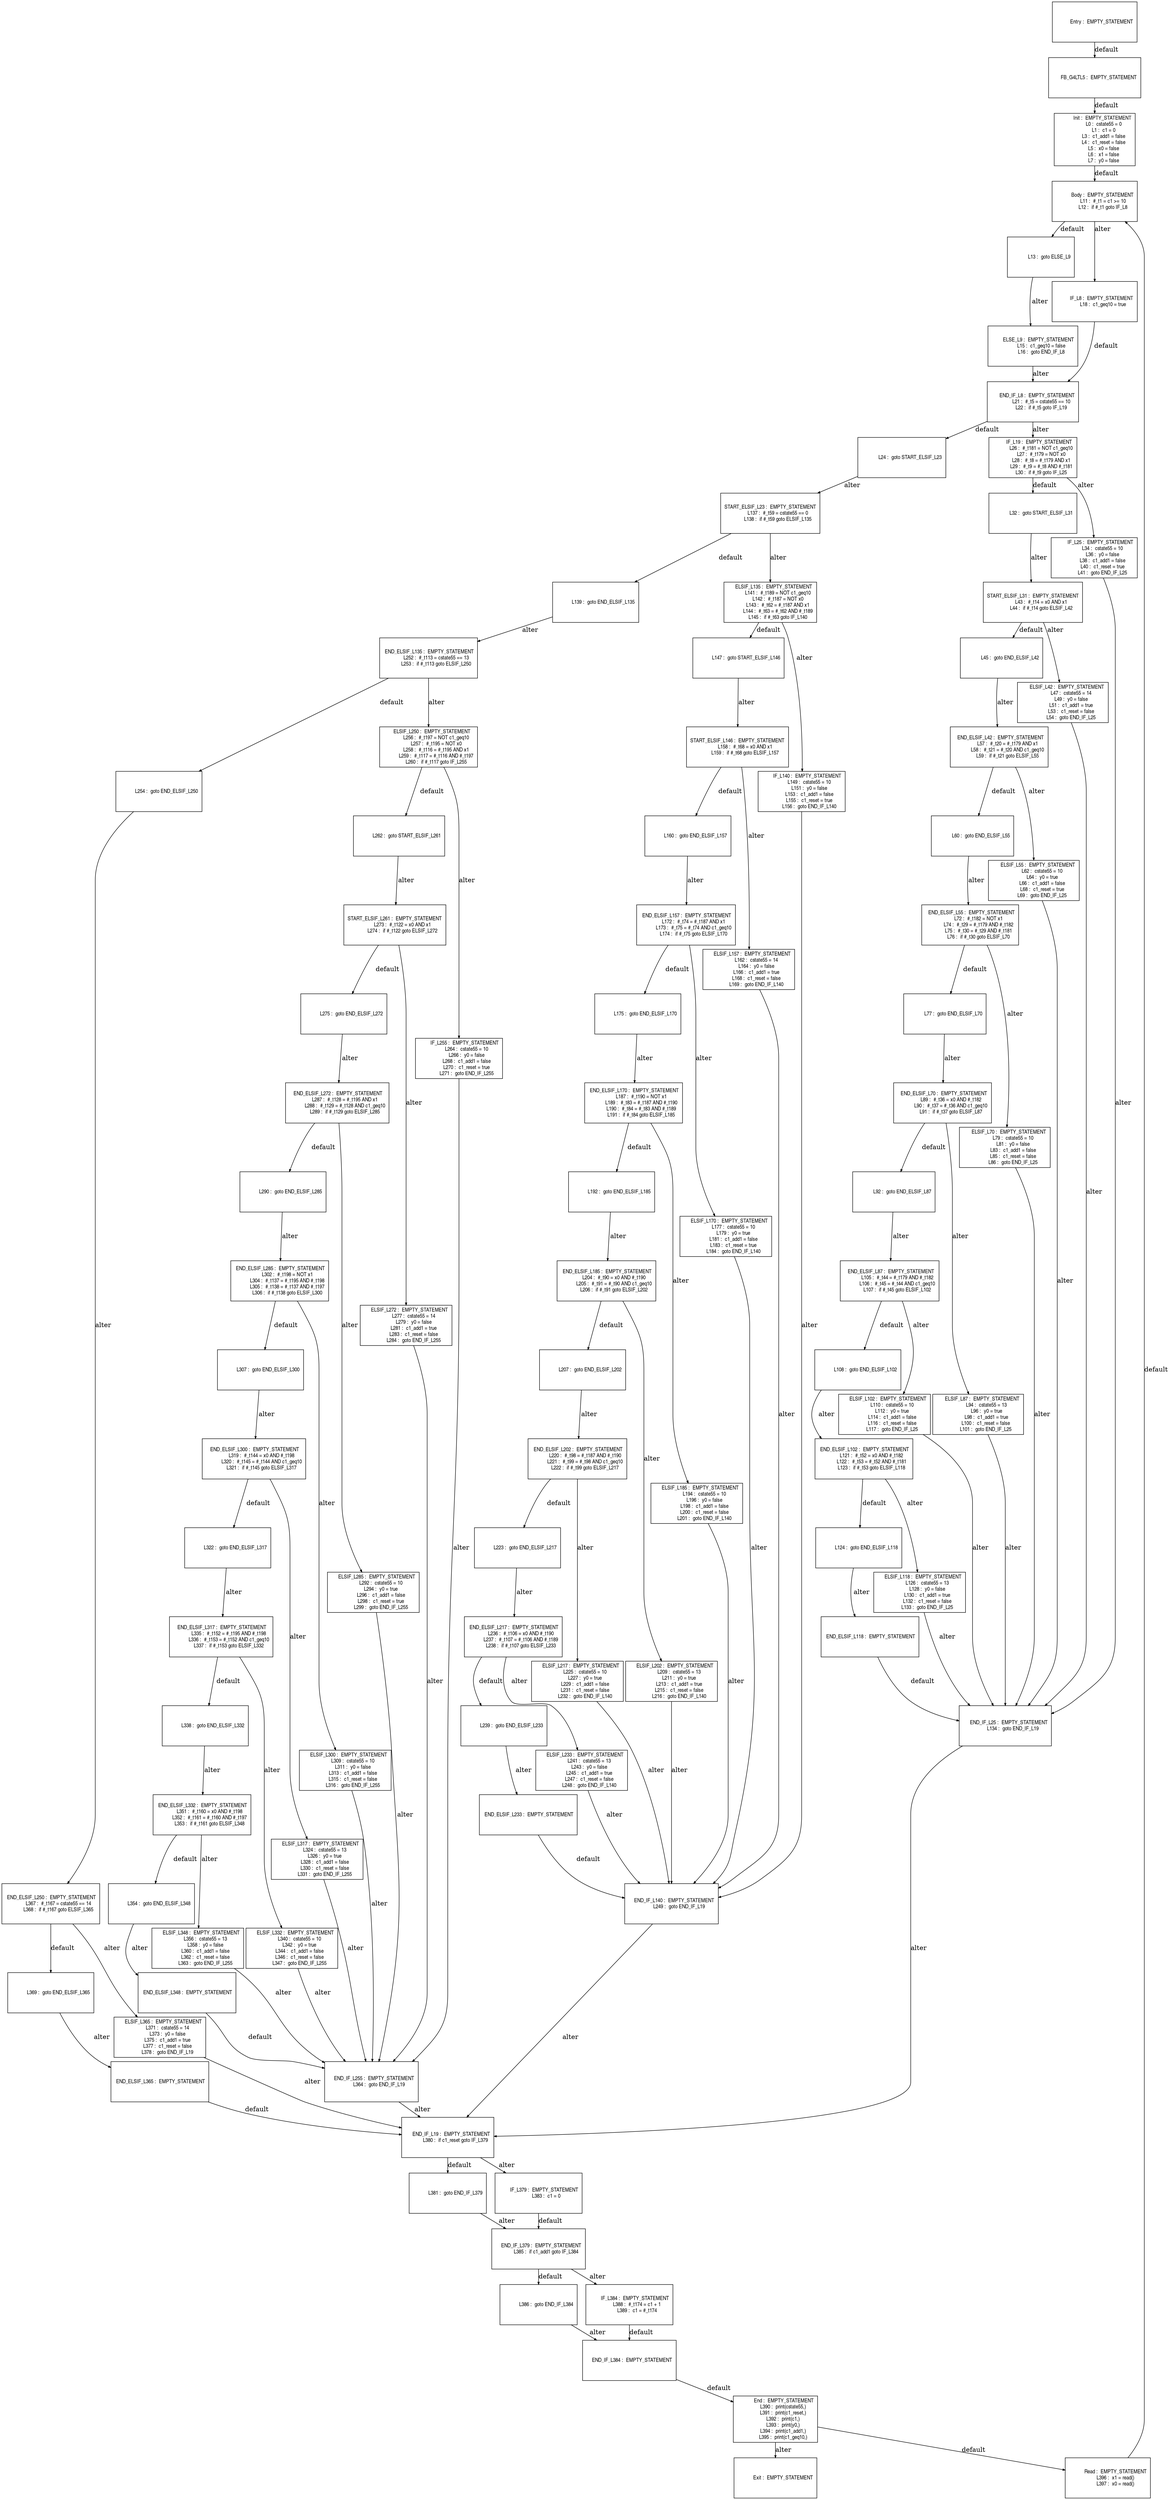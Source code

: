 digraph G {
  ranksep=.25;
  edge [arrowsize=.5]
  node [shape=rectangle, fontname="ArialNarrow",
        fontsize=12,  height=1.2];
  "      FB_G4LTL5 :  EMPTY_STATEMENT
"; "           Init :  EMPTY_STATEMENT
             L0 :  cstate55 = 0
             L1 :  c1 = 0
             L3 :  c1_add1 = false
             L4 :  c1_reset = false
             L5 :  x0 = false
             L6 :  x1 = false
             L7 :  y0 = false
"; "           Body :  EMPTY_STATEMENT
            L11 :  #_t1 = c1 >= 10
            L12 :  if #_t1 goto IF_L8
"; "            L13 :  goto ELSE_L9
"; "        ELSE_L9 :  EMPTY_STATEMENT
            L15 :  c1_geq10 = false
            L16 :  goto END_IF_L8
"; "          IF_L8 :  EMPTY_STATEMENT
            L18 :  c1_geq10 = true
"; "      END_IF_L8 :  EMPTY_STATEMENT
            L21 :  #_t5 = cstate55 == 10
            L22 :  if #_t5 goto IF_L19
"; "            L24 :  goto START_ELSIF_L23
"; "         IF_L19 :  EMPTY_STATEMENT
            L26 :  #_t181 = NOT c1_geq10
            L27 :  #_t179 = NOT x0
            L28 :  #_t8 = #_t179 AND x1
            L29 :  #_t9 = #_t8 AND #_t181
            L30 :  if #_t9 goto IF_L25
"; "            L32 :  goto START_ELSIF_L31
"; "         IF_L25 :  EMPTY_STATEMENT
            L34 :  cstate55 = 10
            L36 :  y0 = false
            L38 :  c1_add1 = false
            L40 :  c1_reset = true
            L41 :  goto END_IF_L25
"; "START_ELSIF_L31 :  EMPTY_STATEMENT
            L43 :  #_t14 = x0 AND x1
            L44 :  if #_t14 goto ELSIF_L42
"; "            L45 :  goto END_ELSIF_L42
"; "      ELSIF_L42 :  EMPTY_STATEMENT
            L47 :  cstate55 = 14
            L49 :  y0 = false
            L51 :  c1_add1 = true
            L53 :  c1_reset = false
            L54 :  goto END_IF_L25
"; "  END_ELSIF_L42 :  EMPTY_STATEMENT
            L57 :  #_t20 = #_t179 AND x1
            L58 :  #_t21 = #_t20 AND c1_geq10
            L59 :  if #_t21 goto ELSIF_L55
"; "            L60 :  goto END_ELSIF_L55
"; "      ELSIF_L55 :  EMPTY_STATEMENT
            L62 :  cstate55 = 10
            L64 :  y0 = true
            L66 :  c1_add1 = false
            L68 :  c1_reset = true
            L69 :  goto END_IF_L25
"; "  END_ELSIF_L55 :  EMPTY_STATEMENT
            L72 :  #_t182 = NOT x1
            L74 :  #_t29 = #_t179 AND #_t182
            L75 :  #_t30 = #_t29 AND #_t181
            L76 :  if #_t30 goto ELSIF_L70
"; "            L77 :  goto END_ELSIF_L70
"; "      ELSIF_L70 :  EMPTY_STATEMENT
            L79 :  cstate55 = 10
            L81 :  y0 = false
            L83 :  c1_add1 = false
            L85 :  c1_reset = false
            L86 :  goto END_IF_L25
"; "  END_ELSIF_L70 :  EMPTY_STATEMENT
            L89 :  #_t36 = x0 AND #_t182
            L90 :  #_t37 = #_t36 AND c1_geq10
            L91 :  if #_t37 goto ELSIF_L87
"; "            L92 :  goto END_ELSIF_L87
"; "      ELSIF_L87 :  EMPTY_STATEMENT
            L94 :  cstate55 = 13
            L96 :  y0 = true
            L98 :  c1_add1 = true
           L100 :  c1_reset = false
           L101 :  goto END_IF_L25
"; "  END_ELSIF_L87 :  EMPTY_STATEMENT
           L105 :  #_t44 = #_t179 AND #_t182
           L106 :  #_t45 = #_t44 AND c1_geq10
           L107 :  if #_t45 goto ELSIF_L102
"; "           L108 :  goto END_ELSIF_L102
"; "     ELSIF_L102 :  EMPTY_STATEMENT
           L110 :  cstate55 = 10
           L112 :  y0 = true
           L114 :  c1_add1 = false
           L116 :  c1_reset = false
           L117 :  goto END_IF_L25
"; " END_ELSIF_L102 :  EMPTY_STATEMENT
           L121 :  #_t52 = x0 AND #_t182
           L122 :  #_t53 = #_t52 AND #_t181
           L123 :  if #_t53 goto ELSIF_L118
"; "           L124 :  goto END_ELSIF_L118
"; "     ELSIF_L118 :  EMPTY_STATEMENT
           L126 :  cstate55 = 13
           L128 :  y0 = false
           L130 :  c1_add1 = true
           L132 :  c1_reset = false
           L133 :  goto END_IF_L25
"; " END_ELSIF_L118 :  EMPTY_STATEMENT
"; "     END_IF_L25 :  EMPTY_STATEMENT
           L134 :  goto END_IF_L19
"; "START_ELSIF_L23 :  EMPTY_STATEMENT
           L137 :  #_t59 = cstate55 == 0
           L138 :  if #_t59 goto ELSIF_L135
"; "           L139 :  goto END_ELSIF_L135
"; "     ELSIF_L135 :  EMPTY_STATEMENT
           L141 :  #_t189 = NOT c1_geq10
           L142 :  #_t187 = NOT x0
           L143 :  #_t62 = #_t187 AND x1
           L144 :  #_t63 = #_t62 AND #_t189
           L145 :  if #_t63 goto IF_L140
"; "           L147 :  goto START_ELSIF_L146
"; "        IF_L140 :  EMPTY_STATEMENT
           L149 :  cstate55 = 10
           L151 :  y0 = false
           L153 :  c1_add1 = false
           L155 :  c1_reset = true
           L156 :  goto END_IF_L140
"; "START_ELSIF_L146 :  EMPTY_STATEMENT
           L158 :  #_t68 = x0 AND x1
           L159 :  if #_t68 goto ELSIF_L157
"; "           L160 :  goto END_ELSIF_L157
"; "     ELSIF_L157 :  EMPTY_STATEMENT
           L162 :  cstate55 = 14
           L164 :  y0 = false
           L166 :  c1_add1 = true
           L168 :  c1_reset = false
           L169 :  goto END_IF_L140
"; " END_ELSIF_L157 :  EMPTY_STATEMENT
           L172 :  #_t74 = #_t187 AND x1
           L173 :  #_t75 = #_t74 AND c1_geq10
           L174 :  if #_t75 goto ELSIF_L170
"; "           L175 :  goto END_ELSIF_L170
"; "     ELSIF_L170 :  EMPTY_STATEMENT
           L177 :  cstate55 = 10
           L179 :  y0 = true
           L181 :  c1_add1 = false
           L183 :  c1_reset = true
           L184 :  goto END_IF_L140
"; " END_ELSIF_L170 :  EMPTY_STATEMENT
           L187 :  #_t190 = NOT x1
           L189 :  #_t83 = #_t187 AND #_t190
           L190 :  #_t84 = #_t83 AND #_t189
           L191 :  if #_t84 goto ELSIF_L185
"; "           L192 :  goto END_ELSIF_L185
"; "     ELSIF_L185 :  EMPTY_STATEMENT
           L194 :  cstate55 = 10
           L196 :  y0 = false
           L198 :  c1_add1 = false
           L200 :  c1_reset = false
           L201 :  goto END_IF_L140
"; " END_ELSIF_L185 :  EMPTY_STATEMENT
           L204 :  #_t90 = x0 AND #_t190
           L205 :  #_t91 = #_t90 AND c1_geq10
           L206 :  if #_t91 goto ELSIF_L202
"; "           L207 :  goto END_ELSIF_L202
"; "     ELSIF_L202 :  EMPTY_STATEMENT
           L209 :  cstate55 = 13
           L211 :  y0 = true
           L213 :  c1_add1 = true
           L215 :  c1_reset = false
           L216 :  goto END_IF_L140
"; " END_ELSIF_L202 :  EMPTY_STATEMENT
           L220 :  #_t98 = #_t187 AND #_t190
           L221 :  #_t99 = #_t98 AND c1_geq10
           L222 :  if #_t99 goto ELSIF_L217
"; "           L223 :  goto END_ELSIF_L217
"; "     ELSIF_L217 :  EMPTY_STATEMENT
           L225 :  cstate55 = 10
           L227 :  y0 = true
           L229 :  c1_add1 = false
           L231 :  c1_reset = false
           L232 :  goto END_IF_L140
"; " END_ELSIF_L217 :  EMPTY_STATEMENT
           L236 :  #_t106 = x0 AND #_t190
           L237 :  #_t107 = #_t106 AND #_t189
           L238 :  if #_t107 goto ELSIF_L233
"; "           L239 :  goto END_ELSIF_L233
"; "     ELSIF_L233 :  EMPTY_STATEMENT
           L241 :  cstate55 = 13
           L243 :  y0 = false
           L245 :  c1_add1 = true
           L247 :  c1_reset = false
           L248 :  goto END_IF_L140
"; " END_ELSIF_L233 :  EMPTY_STATEMENT
"; "    END_IF_L140 :  EMPTY_STATEMENT
           L249 :  goto END_IF_L19
"; " END_ELSIF_L135 :  EMPTY_STATEMENT
           L252 :  #_t113 = cstate55 == 13
           L253 :  if #_t113 goto ELSIF_L250
"; "           L254 :  goto END_ELSIF_L250
"; "     ELSIF_L250 :  EMPTY_STATEMENT
           L256 :  #_t197 = NOT c1_geq10
           L257 :  #_t195 = NOT x0
           L258 :  #_t116 = #_t195 AND x1
           L259 :  #_t117 = #_t116 AND #_t197
           L260 :  if #_t117 goto IF_L255
"; "           L262 :  goto START_ELSIF_L261
"; "        IF_L255 :  EMPTY_STATEMENT
           L264 :  cstate55 = 10
           L266 :  y0 = false
           L268 :  c1_add1 = false
           L270 :  c1_reset = true
           L271 :  goto END_IF_L255
"; "START_ELSIF_L261 :  EMPTY_STATEMENT
           L273 :  #_t122 = x0 AND x1
           L274 :  if #_t122 goto ELSIF_L272
"; "           L275 :  goto END_ELSIF_L272
"; "     ELSIF_L272 :  EMPTY_STATEMENT
           L277 :  cstate55 = 14
           L279 :  y0 = false
           L281 :  c1_add1 = true
           L283 :  c1_reset = false
           L284 :  goto END_IF_L255
"; " END_ELSIF_L272 :  EMPTY_STATEMENT
           L287 :  #_t128 = #_t195 AND x1
           L288 :  #_t129 = #_t128 AND c1_geq10
           L289 :  if #_t129 goto ELSIF_L285
"; "           L290 :  goto END_ELSIF_L285
"; "     ELSIF_L285 :  EMPTY_STATEMENT
           L292 :  cstate55 = 10
           L294 :  y0 = true
           L296 :  c1_add1 = false
           L298 :  c1_reset = true
           L299 :  goto END_IF_L255
"; " END_ELSIF_L285 :  EMPTY_STATEMENT
           L302 :  #_t198 = NOT x1
           L304 :  #_t137 = #_t195 AND #_t198
           L305 :  #_t138 = #_t137 AND #_t197
           L306 :  if #_t138 goto ELSIF_L300
"; "           L307 :  goto END_ELSIF_L300
"; "     ELSIF_L300 :  EMPTY_STATEMENT
           L309 :  cstate55 = 10
           L311 :  y0 = false
           L313 :  c1_add1 = false
           L315 :  c1_reset = false
           L316 :  goto END_IF_L255
"; " END_ELSIF_L300 :  EMPTY_STATEMENT
           L319 :  #_t144 = x0 AND #_t198
           L320 :  #_t145 = #_t144 AND c1_geq10
           L321 :  if #_t145 goto ELSIF_L317
"; "           L322 :  goto END_ELSIF_L317
"; "     ELSIF_L317 :  EMPTY_STATEMENT
           L324 :  cstate55 = 13
           L326 :  y0 = true
           L328 :  c1_add1 = false
           L330 :  c1_reset = false
           L331 :  goto END_IF_L255
"; " END_ELSIF_L317 :  EMPTY_STATEMENT
           L335 :  #_t152 = #_t195 AND #_t198
           L336 :  #_t153 = #_t152 AND c1_geq10
           L337 :  if #_t153 goto ELSIF_L332
"; "           L338 :  goto END_ELSIF_L332
"; "     ELSIF_L332 :  EMPTY_STATEMENT
           L340 :  cstate55 = 10
           L342 :  y0 = true
           L344 :  c1_add1 = false
           L346 :  c1_reset = false
           L347 :  goto END_IF_L255
"; " END_ELSIF_L332 :  EMPTY_STATEMENT
           L351 :  #_t160 = x0 AND #_t198
           L352 :  #_t161 = #_t160 AND #_t197
           L353 :  if #_t161 goto ELSIF_L348
"; "           L354 :  goto END_ELSIF_L348
"; "     ELSIF_L348 :  EMPTY_STATEMENT
           L356 :  cstate55 = 13
           L358 :  y0 = false
           L360 :  c1_add1 = false
           L362 :  c1_reset = false
           L363 :  goto END_IF_L255
"; " END_ELSIF_L348 :  EMPTY_STATEMENT
"; "    END_IF_L255 :  EMPTY_STATEMENT
           L364 :  goto END_IF_L19
"; " END_ELSIF_L250 :  EMPTY_STATEMENT
           L367 :  #_t167 = cstate55 == 14
           L368 :  if #_t167 goto ELSIF_L365
"; "           L369 :  goto END_ELSIF_L365
"; "     ELSIF_L365 :  EMPTY_STATEMENT
           L371 :  cstate55 = 14
           L373 :  y0 = false
           L375 :  c1_add1 = true
           L377 :  c1_reset = false
           L378 :  goto END_IF_L19
"; " END_ELSIF_L365 :  EMPTY_STATEMENT
"; "     END_IF_L19 :  EMPTY_STATEMENT
           L380 :  if c1_reset goto IF_L379
"; "           L381 :  goto END_IF_L379
"; "        IF_L379 :  EMPTY_STATEMENT
           L383 :  c1 = 0
"; "    END_IF_L379 :  EMPTY_STATEMENT
           L385 :  if c1_add1 goto IF_L384
"; "           L386 :  goto END_IF_L384
"; "        IF_L384 :  EMPTY_STATEMENT
           L388 :  #_t174 = c1 + 1
           L389 :  c1 = #_t174
"; "    END_IF_L384 :  EMPTY_STATEMENT
"; "          Entry :  EMPTY_STATEMENT
"; "            End :  EMPTY_STATEMENT
           L390 :  print(cstate55,)
           L391 :  print(c1_reset,)
           L392 :  print(c1,)
           L393 :  print(y0,)
           L394 :  print(c1_add1,)
           L395 :  print(c1_geq10,)
"; "           Exit :  EMPTY_STATEMENT
"; "           Read :  EMPTY_STATEMENT
           L396 :  x1 = read()
           L397 :  x0 = read()
"; 
  "      FB_G4LTL5 :  EMPTY_STATEMENT
" -> "           Init :  EMPTY_STATEMENT
             L0 :  cstate55 = 0
             L1 :  c1 = 0
             L3 :  c1_add1 = false
             L4 :  c1_reset = false
             L5 :  x0 = false
             L6 :  x1 = false
             L7 :  y0 = false
"  [label="default"];
  "           Init :  EMPTY_STATEMENT
             L0 :  cstate55 = 0
             L1 :  c1 = 0
             L3 :  c1_add1 = false
             L4 :  c1_reset = false
             L5 :  x0 = false
             L6 :  x1 = false
             L7 :  y0 = false
" -> "           Body :  EMPTY_STATEMENT
            L11 :  #_t1 = c1 >= 10
            L12 :  if #_t1 goto IF_L8
"  [label="default"];
  "           Body :  EMPTY_STATEMENT
            L11 :  #_t1 = c1 >= 10
            L12 :  if #_t1 goto IF_L8
" -> "            L13 :  goto ELSE_L9
"  [label="default"];
  "           Body :  EMPTY_STATEMENT
            L11 :  #_t1 = c1 >= 10
            L12 :  if #_t1 goto IF_L8
" -> "          IF_L8 :  EMPTY_STATEMENT
            L18 :  c1_geq10 = true
"  [label="alter"];
  "            L13 :  goto ELSE_L9
" -> "        ELSE_L9 :  EMPTY_STATEMENT
            L15 :  c1_geq10 = false
            L16 :  goto END_IF_L8
"  [label="alter"];
  "        ELSE_L9 :  EMPTY_STATEMENT
            L15 :  c1_geq10 = false
            L16 :  goto END_IF_L8
" -> "      END_IF_L8 :  EMPTY_STATEMENT
            L21 :  #_t5 = cstate55 == 10
            L22 :  if #_t5 goto IF_L19
"  [label="alter"];
  "          IF_L8 :  EMPTY_STATEMENT
            L18 :  c1_geq10 = true
" -> "      END_IF_L8 :  EMPTY_STATEMENT
            L21 :  #_t5 = cstate55 == 10
            L22 :  if #_t5 goto IF_L19
"  [label="default"];
  "      END_IF_L8 :  EMPTY_STATEMENT
            L21 :  #_t5 = cstate55 == 10
            L22 :  if #_t5 goto IF_L19
" -> "            L24 :  goto START_ELSIF_L23
"  [label="default"];
  "      END_IF_L8 :  EMPTY_STATEMENT
            L21 :  #_t5 = cstate55 == 10
            L22 :  if #_t5 goto IF_L19
" -> "         IF_L19 :  EMPTY_STATEMENT
            L26 :  #_t181 = NOT c1_geq10
            L27 :  #_t179 = NOT x0
            L28 :  #_t8 = #_t179 AND x1
            L29 :  #_t9 = #_t8 AND #_t181
            L30 :  if #_t9 goto IF_L25
"  [label="alter"];
  "            L24 :  goto START_ELSIF_L23
" -> "START_ELSIF_L23 :  EMPTY_STATEMENT
           L137 :  #_t59 = cstate55 == 0
           L138 :  if #_t59 goto ELSIF_L135
"  [label="alter"];
  "         IF_L19 :  EMPTY_STATEMENT
            L26 :  #_t181 = NOT c1_geq10
            L27 :  #_t179 = NOT x0
            L28 :  #_t8 = #_t179 AND x1
            L29 :  #_t9 = #_t8 AND #_t181
            L30 :  if #_t9 goto IF_L25
" -> "            L32 :  goto START_ELSIF_L31
"  [label="default"];
  "         IF_L19 :  EMPTY_STATEMENT
            L26 :  #_t181 = NOT c1_geq10
            L27 :  #_t179 = NOT x0
            L28 :  #_t8 = #_t179 AND x1
            L29 :  #_t9 = #_t8 AND #_t181
            L30 :  if #_t9 goto IF_L25
" -> "         IF_L25 :  EMPTY_STATEMENT
            L34 :  cstate55 = 10
            L36 :  y0 = false
            L38 :  c1_add1 = false
            L40 :  c1_reset = true
            L41 :  goto END_IF_L25
"  [label="alter"];
  "            L32 :  goto START_ELSIF_L31
" -> "START_ELSIF_L31 :  EMPTY_STATEMENT
            L43 :  #_t14 = x0 AND x1
            L44 :  if #_t14 goto ELSIF_L42
"  [label="alter"];
  "         IF_L25 :  EMPTY_STATEMENT
            L34 :  cstate55 = 10
            L36 :  y0 = false
            L38 :  c1_add1 = false
            L40 :  c1_reset = true
            L41 :  goto END_IF_L25
" -> "     END_IF_L25 :  EMPTY_STATEMENT
           L134 :  goto END_IF_L19
"  [label="alter"];
  "START_ELSIF_L31 :  EMPTY_STATEMENT
            L43 :  #_t14 = x0 AND x1
            L44 :  if #_t14 goto ELSIF_L42
" -> "            L45 :  goto END_ELSIF_L42
"  [label="default"];
  "START_ELSIF_L31 :  EMPTY_STATEMENT
            L43 :  #_t14 = x0 AND x1
            L44 :  if #_t14 goto ELSIF_L42
" -> "      ELSIF_L42 :  EMPTY_STATEMENT
            L47 :  cstate55 = 14
            L49 :  y0 = false
            L51 :  c1_add1 = true
            L53 :  c1_reset = false
            L54 :  goto END_IF_L25
"  [label="alter"];
  "            L45 :  goto END_ELSIF_L42
" -> "  END_ELSIF_L42 :  EMPTY_STATEMENT
            L57 :  #_t20 = #_t179 AND x1
            L58 :  #_t21 = #_t20 AND c1_geq10
            L59 :  if #_t21 goto ELSIF_L55
"  [label="alter"];
  "      ELSIF_L42 :  EMPTY_STATEMENT
            L47 :  cstate55 = 14
            L49 :  y0 = false
            L51 :  c1_add1 = true
            L53 :  c1_reset = false
            L54 :  goto END_IF_L25
" -> "     END_IF_L25 :  EMPTY_STATEMENT
           L134 :  goto END_IF_L19
"  [label="alter"];
  "  END_ELSIF_L42 :  EMPTY_STATEMENT
            L57 :  #_t20 = #_t179 AND x1
            L58 :  #_t21 = #_t20 AND c1_geq10
            L59 :  if #_t21 goto ELSIF_L55
" -> "            L60 :  goto END_ELSIF_L55
"  [label="default"];
  "  END_ELSIF_L42 :  EMPTY_STATEMENT
            L57 :  #_t20 = #_t179 AND x1
            L58 :  #_t21 = #_t20 AND c1_geq10
            L59 :  if #_t21 goto ELSIF_L55
" -> "      ELSIF_L55 :  EMPTY_STATEMENT
            L62 :  cstate55 = 10
            L64 :  y0 = true
            L66 :  c1_add1 = false
            L68 :  c1_reset = true
            L69 :  goto END_IF_L25
"  [label="alter"];
  "            L60 :  goto END_ELSIF_L55
" -> "  END_ELSIF_L55 :  EMPTY_STATEMENT
            L72 :  #_t182 = NOT x1
            L74 :  #_t29 = #_t179 AND #_t182
            L75 :  #_t30 = #_t29 AND #_t181
            L76 :  if #_t30 goto ELSIF_L70
"  [label="alter"];
  "      ELSIF_L55 :  EMPTY_STATEMENT
            L62 :  cstate55 = 10
            L64 :  y0 = true
            L66 :  c1_add1 = false
            L68 :  c1_reset = true
            L69 :  goto END_IF_L25
" -> "     END_IF_L25 :  EMPTY_STATEMENT
           L134 :  goto END_IF_L19
"  [label="alter"];
  "  END_ELSIF_L55 :  EMPTY_STATEMENT
            L72 :  #_t182 = NOT x1
            L74 :  #_t29 = #_t179 AND #_t182
            L75 :  #_t30 = #_t29 AND #_t181
            L76 :  if #_t30 goto ELSIF_L70
" -> "            L77 :  goto END_ELSIF_L70
"  [label="default"];
  "  END_ELSIF_L55 :  EMPTY_STATEMENT
            L72 :  #_t182 = NOT x1
            L74 :  #_t29 = #_t179 AND #_t182
            L75 :  #_t30 = #_t29 AND #_t181
            L76 :  if #_t30 goto ELSIF_L70
" -> "      ELSIF_L70 :  EMPTY_STATEMENT
            L79 :  cstate55 = 10
            L81 :  y0 = false
            L83 :  c1_add1 = false
            L85 :  c1_reset = false
            L86 :  goto END_IF_L25
"  [label="alter"];
  "            L77 :  goto END_ELSIF_L70
" -> "  END_ELSIF_L70 :  EMPTY_STATEMENT
            L89 :  #_t36 = x0 AND #_t182
            L90 :  #_t37 = #_t36 AND c1_geq10
            L91 :  if #_t37 goto ELSIF_L87
"  [label="alter"];
  "      ELSIF_L70 :  EMPTY_STATEMENT
            L79 :  cstate55 = 10
            L81 :  y0 = false
            L83 :  c1_add1 = false
            L85 :  c1_reset = false
            L86 :  goto END_IF_L25
" -> "     END_IF_L25 :  EMPTY_STATEMENT
           L134 :  goto END_IF_L19
"  [label="alter"];
  "  END_ELSIF_L70 :  EMPTY_STATEMENT
            L89 :  #_t36 = x0 AND #_t182
            L90 :  #_t37 = #_t36 AND c1_geq10
            L91 :  if #_t37 goto ELSIF_L87
" -> "            L92 :  goto END_ELSIF_L87
"  [label="default"];
  "  END_ELSIF_L70 :  EMPTY_STATEMENT
            L89 :  #_t36 = x0 AND #_t182
            L90 :  #_t37 = #_t36 AND c1_geq10
            L91 :  if #_t37 goto ELSIF_L87
" -> "      ELSIF_L87 :  EMPTY_STATEMENT
            L94 :  cstate55 = 13
            L96 :  y0 = true
            L98 :  c1_add1 = true
           L100 :  c1_reset = false
           L101 :  goto END_IF_L25
"  [label="alter"];
  "            L92 :  goto END_ELSIF_L87
" -> "  END_ELSIF_L87 :  EMPTY_STATEMENT
           L105 :  #_t44 = #_t179 AND #_t182
           L106 :  #_t45 = #_t44 AND c1_geq10
           L107 :  if #_t45 goto ELSIF_L102
"  [label="alter"];
  "      ELSIF_L87 :  EMPTY_STATEMENT
            L94 :  cstate55 = 13
            L96 :  y0 = true
            L98 :  c1_add1 = true
           L100 :  c1_reset = false
           L101 :  goto END_IF_L25
" -> "     END_IF_L25 :  EMPTY_STATEMENT
           L134 :  goto END_IF_L19
"  [label="alter"];
  "  END_ELSIF_L87 :  EMPTY_STATEMENT
           L105 :  #_t44 = #_t179 AND #_t182
           L106 :  #_t45 = #_t44 AND c1_geq10
           L107 :  if #_t45 goto ELSIF_L102
" -> "           L108 :  goto END_ELSIF_L102
"  [label="default"];
  "  END_ELSIF_L87 :  EMPTY_STATEMENT
           L105 :  #_t44 = #_t179 AND #_t182
           L106 :  #_t45 = #_t44 AND c1_geq10
           L107 :  if #_t45 goto ELSIF_L102
" -> "     ELSIF_L102 :  EMPTY_STATEMENT
           L110 :  cstate55 = 10
           L112 :  y0 = true
           L114 :  c1_add1 = false
           L116 :  c1_reset = false
           L117 :  goto END_IF_L25
"  [label="alter"];
  "           L108 :  goto END_ELSIF_L102
" -> " END_ELSIF_L102 :  EMPTY_STATEMENT
           L121 :  #_t52 = x0 AND #_t182
           L122 :  #_t53 = #_t52 AND #_t181
           L123 :  if #_t53 goto ELSIF_L118
"  [label="alter"];
  "     ELSIF_L102 :  EMPTY_STATEMENT
           L110 :  cstate55 = 10
           L112 :  y0 = true
           L114 :  c1_add1 = false
           L116 :  c1_reset = false
           L117 :  goto END_IF_L25
" -> "     END_IF_L25 :  EMPTY_STATEMENT
           L134 :  goto END_IF_L19
"  [label="alter"];
  " END_ELSIF_L102 :  EMPTY_STATEMENT
           L121 :  #_t52 = x0 AND #_t182
           L122 :  #_t53 = #_t52 AND #_t181
           L123 :  if #_t53 goto ELSIF_L118
" -> "           L124 :  goto END_ELSIF_L118
"  [label="default"];
  " END_ELSIF_L102 :  EMPTY_STATEMENT
           L121 :  #_t52 = x0 AND #_t182
           L122 :  #_t53 = #_t52 AND #_t181
           L123 :  if #_t53 goto ELSIF_L118
" -> "     ELSIF_L118 :  EMPTY_STATEMENT
           L126 :  cstate55 = 13
           L128 :  y0 = false
           L130 :  c1_add1 = true
           L132 :  c1_reset = false
           L133 :  goto END_IF_L25
"  [label="alter"];
  "           L124 :  goto END_ELSIF_L118
" -> " END_ELSIF_L118 :  EMPTY_STATEMENT
"  [label="alter"];
  "     ELSIF_L118 :  EMPTY_STATEMENT
           L126 :  cstate55 = 13
           L128 :  y0 = false
           L130 :  c1_add1 = true
           L132 :  c1_reset = false
           L133 :  goto END_IF_L25
" -> "     END_IF_L25 :  EMPTY_STATEMENT
           L134 :  goto END_IF_L19
"  [label="alter"];
  " END_ELSIF_L118 :  EMPTY_STATEMENT
" -> "     END_IF_L25 :  EMPTY_STATEMENT
           L134 :  goto END_IF_L19
"  [label="default"];
  "     END_IF_L25 :  EMPTY_STATEMENT
           L134 :  goto END_IF_L19
" -> "     END_IF_L19 :  EMPTY_STATEMENT
           L380 :  if c1_reset goto IF_L379
"  [label="alter"];
  "START_ELSIF_L23 :  EMPTY_STATEMENT
           L137 :  #_t59 = cstate55 == 0
           L138 :  if #_t59 goto ELSIF_L135
" -> "           L139 :  goto END_ELSIF_L135
"  [label="default"];
  "START_ELSIF_L23 :  EMPTY_STATEMENT
           L137 :  #_t59 = cstate55 == 0
           L138 :  if #_t59 goto ELSIF_L135
" -> "     ELSIF_L135 :  EMPTY_STATEMENT
           L141 :  #_t189 = NOT c1_geq10
           L142 :  #_t187 = NOT x0
           L143 :  #_t62 = #_t187 AND x1
           L144 :  #_t63 = #_t62 AND #_t189
           L145 :  if #_t63 goto IF_L140
"  [label="alter"];
  "           L139 :  goto END_ELSIF_L135
" -> " END_ELSIF_L135 :  EMPTY_STATEMENT
           L252 :  #_t113 = cstate55 == 13
           L253 :  if #_t113 goto ELSIF_L250
"  [label="alter"];
  "     ELSIF_L135 :  EMPTY_STATEMENT
           L141 :  #_t189 = NOT c1_geq10
           L142 :  #_t187 = NOT x0
           L143 :  #_t62 = #_t187 AND x1
           L144 :  #_t63 = #_t62 AND #_t189
           L145 :  if #_t63 goto IF_L140
" -> "           L147 :  goto START_ELSIF_L146
"  [label="default"];
  "     ELSIF_L135 :  EMPTY_STATEMENT
           L141 :  #_t189 = NOT c1_geq10
           L142 :  #_t187 = NOT x0
           L143 :  #_t62 = #_t187 AND x1
           L144 :  #_t63 = #_t62 AND #_t189
           L145 :  if #_t63 goto IF_L140
" -> "        IF_L140 :  EMPTY_STATEMENT
           L149 :  cstate55 = 10
           L151 :  y0 = false
           L153 :  c1_add1 = false
           L155 :  c1_reset = true
           L156 :  goto END_IF_L140
"  [label="alter"];
  "           L147 :  goto START_ELSIF_L146
" -> "START_ELSIF_L146 :  EMPTY_STATEMENT
           L158 :  #_t68 = x0 AND x1
           L159 :  if #_t68 goto ELSIF_L157
"  [label="alter"];
  "        IF_L140 :  EMPTY_STATEMENT
           L149 :  cstate55 = 10
           L151 :  y0 = false
           L153 :  c1_add1 = false
           L155 :  c1_reset = true
           L156 :  goto END_IF_L140
" -> "    END_IF_L140 :  EMPTY_STATEMENT
           L249 :  goto END_IF_L19
"  [label="alter"];
  "START_ELSIF_L146 :  EMPTY_STATEMENT
           L158 :  #_t68 = x0 AND x1
           L159 :  if #_t68 goto ELSIF_L157
" -> "           L160 :  goto END_ELSIF_L157
"  [label="default"];
  "START_ELSIF_L146 :  EMPTY_STATEMENT
           L158 :  #_t68 = x0 AND x1
           L159 :  if #_t68 goto ELSIF_L157
" -> "     ELSIF_L157 :  EMPTY_STATEMENT
           L162 :  cstate55 = 14
           L164 :  y0 = false
           L166 :  c1_add1 = true
           L168 :  c1_reset = false
           L169 :  goto END_IF_L140
"  [label="alter"];
  "           L160 :  goto END_ELSIF_L157
" -> " END_ELSIF_L157 :  EMPTY_STATEMENT
           L172 :  #_t74 = #_t187 AND x1
           L173 :  #_t75 = #_t74 AND c1_geq10
           L174 :  if #_t75 goto ELSIF_L170
"  [label="alter"];
  "     ELSIF_L157 :  EMPTY_STATEMENT
           L162 :  cstate55 = 14
           L164 :  y0 = false
           L166 :  c1_add1 = true
           L168 :  c1_reset = false
           L169 :  goto END_IF_L140
" -> "    END_IF_L140 :  EMPTY_STATEMENT
           L249 :  goto END_IF_L19
"  [label="alter"];
  " END_ELSIF_L157 :  EMPTY_STATEMENT
           L172 :  #_t74 = #_t187 AND x1
           L173 :  #_t75 = #_t74 AND c1_geq10
           L174 :  if #_t75 goto ELSIF_L170
" -> "           L175 :  goto END_ELSIF_L170
"  [label="default"];
  " END_ELSIF_L157 :  EMPTY_STATEMENT
           L172 :  #_t74 = #_t187 AND x1
           L173 :  #_t75 = #_t74 AND c1_geq10
           L174 :  if #_t75 goto ELSIF_L170
" -> "     ELSIF_L170 :  EMPTY_STATEMENT
           L177 :  cstate55 = 10
           L179 :  y0 = true
           L181 :  c1_add1 = false
           L183 :  c1_reset = true
           L184 :  goto END_IF_L140
"  [label="alter"];
  "           L175 :  goto END_ELSIF_L170
" -> " END_ELSIF_L170 :  EMPTY_STATEMENT
           L187 :  #_t190 = NOT x1
           L189 :  #_t83 = #_t187 AND #_t190
           L190 :  #_t84 = #_t83 AND #_t189
           L191 :  if #_t84 goto ELSIF_L185
"  [label="alter"];
  "     ELSIF_L170 :  EMPTY_STATEMENT
           L177 :  cstate55 = 10
           L179 :  y0 = true
           L181 :  c1_add1 = false
           L183 :  c1_reset = true
           L184 :  goto END_IF_L140
" -> "    END_IF_L140 :  EMPTY_STATEMENT
           L249 :  goto END_IF_L19
"  [label="alter"];
  " END_ELSIF_L170 :  EMPTY_STATEMENT
           L187 :  #_t190 = NOT x1
           L189 :  #_t83 = #_t187 AND #_t190
           L190 :  #_t84 = #_t83 AND #_t189
           L191 :  if #_t84 goto ELSIF_L185
" -> "           L192 :  goto END_ELSIF_L185
"  [label="default"];
  " END_ELSIF_L170 :  EMPTY_STATEMENT
           L187 :  #_t190 = NOT x1
           L189 :  #_t83 = #_t187 AND #_t190
           L190 :  #_t84 = #_t83 AND #_t189
           L191 :  if #_t84 goto ELSIF_L185
" -> "     ELSIF_L185 :  EMPTY_STATEMENT
           L194 :  cstate55 = 10
           L196 :  y0 = false
           L198 :  c1_add1 = false
           L200 :  c1_reset = false
           L201 :  goto END_IF_L140
"  [label="alter"];
  "           L192 :  goto END_ELSIF_L185
" -> " END_ELSIF_L185 :  EMPTY_STATEMENT
           L204 :  #_t90 = x0 AND #_t190
           L205 :  #_t91 = #_t90 AND c1_geq10
           L206 :  if #_t91 goto ELSIF_L202
"  [label="alter"];
  "     ELSIF_L185 :  EMPTY_STATEMENT
           L194 :  cstate55 = 10
           L196 :  y0 = false
           L198 :  c1_add1 = false
           L200 :  c1_reset = false
           L201 :  goto END_IF_L140
" -> "    END_IF_L140 :  EMPTY_STATEMENT
           L249 :  goto END_IF_L19
"  [label="alter"];
  " END_ELSIF_L185 :  EMPTY_STATEMENT
           L204 :  #_t90 = x0 AND #_t190
           L205 :  #_t91 = #_t90 AND c1_geq10
           L206 :  if #_t91 goto ELSIF_L202
" -> "           L207 :  goto END_ELSIF_L202
"  [label="default"];
  " END_ELSIF_L185 :  EMPTY_STATEMENT
           L204 :  #_t90 = x0 AND #_t190
           L205 :  #_t91 = #_t90 AND c1_geq10
           L206 :  if #_t91 goto ELSIF_L202
" -> "     ELSIF_L202 :  EMPTY_STATEMENT
           L209 :  cstate55 = 13
           L211 :  y0 = true
           L213 :  c1_add1 = true
           L215 :  c1_reset = false
           L216 :  goto END_IF_L140
"  [label="alter"];
  "           L207 :  goto END_ELSIF_L202
" -> " END_ELSIF_L202 :  EMPTY_STATEMENT
           L220 :  #_t98 = #_t187 AND #_t190
           L221 :  #_t99 = #_t98 AND c1_geq10
           L222 :  if #_t99 goto ELSIF_L217
"  [label="alter"];
  "     ELSIF_L202 :  EMPTY_STATEMENT
           L209 :  cstate55 = 13
           L211 :  y0 = true
           L213 :  c1_add1 = true
           L215 :  c1_reset = false
           L216 :  goto END_IF_L140
" -> "    END_IF_L140 :  EMPTY_STATEMENT
           L249 :  goto END_IF_L19
"  [label="alter"];
  " END_ELSIF_L202 :  EMPTY_STATEMENT
           L220 :  #_t98 = #_t187 AND #_t190
           L221 :  #_t99 = #_t98 AND c1_geq10
           L222 :  if #_t99 goto ELSIF_L217
" -> "           L223 :  goto END_ELSIF_L217
"  [label="default"];
  " END_ELSIF_L202 :  EMPTY_STATEMENT
           L220 :  #_t98 = #_t187 AND #_t190
           L221 :  #_t99 = #_t98 AND c1_geq10
           L222 :  if #_t99 goto ELSIF_L217
" -> "     ELSIF_L217 :  EMPTY_STATEMENT
           L225 :  cstate55 = 10
           L227 :  y0 = true
           L229 :  c1_add1 = false
           L231 :  c1_reset = false
           L232 :  goto END_IF_L140
"  [label="alter"];
  "           L223 :  goto END_ELSIF_L217
" -> " END_ELSIF_L217 :  EMPTY_STATEMENT
           L236 :  #_t106 = x0 AND #_t190
           L237 :  #_t107 = #_t106 AND #_t189
           L238 :  if #_t107 goto ELSIF_L233
"  [label="alter"];
  "     ELSIF_L217 :  EMPTY_STATEMENT
           L225 :  cstate55 = 10
           L227 :  y0 = true
           L229 :  c1_add1 = false
           L231 :  c1_reset = false
           L232 :  goto END_IF_L140
" -> "    END_IF_L140 :  EMPTY_STATEMENT
           L249 :  goto END_IF_L19
"  [label="alter"];
  " END_ELSIF_L217 :  EMPTY_STATEMENT
           L236 :  #_t106 = x0 AND #_t190
           L237 :  #_t107 = #_t106 AND #_t189
           L238 :  if #_t107 goto ELSIF_L233
" -> "           L239 :  goto END_ELSIF_L233
"  [label="default"];
  " END_ELSIF_L217 :  EMPTY_STATEMENT
           L236 :  #_t106 = x0 AND #_t190
           L237 :  #_t107 = #_t106 AND #_t189
           L238 :  if #_t107 goto ELSIF_L233
" -> "     ELSIF_L233 :  EMPTY_STATEMENT
           L241 :  cstate55 = 13
           L243 :  y0 = false
           L245 :  c1_add1 = true
           L247 :  c1_reset = false
           L248 :  goto END_IF_L140
"  [label="alter"];
  "           L239 :  goto END_ELSIF_L233
" -> " END_ELSIF_L233 :  EMPTY_STATEMENT
"  [label="alter"];
  "     ELSIF_L233 :  EMPTY_STATEMENT
           L241 :  cstate55 = 13
           L243 :  y0 = false
           L245 :  c1_add1 = true
           L247 :  c1_reset = false
           L248 :  goto END_IF_L140
" -> "    END_IF_L140 :  EMPTY_STATEMENT
           L249 :  goto END_IF_L19
"  [label="alter"];
  " END_ELSIF_L233 :  EMPTY_STATEMENT
" -> "    END_IF_L140 :  EMPTY_STATEMENT
           L249 :  goto END_IF_L19
"  [label="default"];
  "    END_IF_L140 :  EMPTY_STATEMENT
           L249 :  goto END_IF_L19
" -> "     END_IF_L19 :  EMPTY_STATEMENT
           L380 :  if c1_reset goto IF_L379
"  [label="alter"];
  " END_ELSIF_L135 :  EMPTY_STATEMENT
           L252 :  #_t113 = cstate55 == 13
           L253 :  if #_t113 goto ELSIF_L250
" -> "           L254 :  goto END_ELSIF_L250
"  [label="default"];
  " END_ELSIF_L135 :  EMPTY_STATEMENT
           L252 :  #_t113 = cstate55 == 13
           L253 :  if #_t113 goto ELSIF_L250
" -> "     ELSIF_L250 :  EMPTY_STATEMENT
           L256 :  #_t197 = NOT c1_geq10
           L257 :  #_t195 = NOT x0
           L258 :  #_t116 = #_t195 AND x1
           L259 :  #_t117 = #_t116 AND #_t197
           L260 :  if #_t117 goto IF_L255
"  [label="alter"];
  "           L254 :  goto END_ELSIF_L250
" -> " END_ELSIF_L250 :  EMPTY_STATEMENT
           L367 :  #_t167 = cstate55 == 14
           L368 :  if #_t167 goto ELSIF_L365
"  [label="alter"];
  "     ELSIF_L250 :  EMPTY_STATEMENT
           L256 :  #_t197 = NOT c1_geq10
           L257 :  #_t195 = NOT x0
           L258 :  #_t116 = #_t195 AND x1
           L259 :  #_t117 = #_t116 AND #_t197
           L260 :  if #_t117 goto IF_L255
" -> "           L262 :  goto START_ELSIF_L261
"  [label="default"];
  "     ELSIF_L250 :  EMPTY_STATEMENT
           L256 :  #_t197 = NOT c1_geq10
           L257 :  #_t195 = NOT x0
           L258 :  #_t116 = #_t195 AND x1
           L259 :  #_t117 = #_t116 AND #_t197
           L260 :  if #_t117 goto IF_L255
" -> "        IF_L255 :  EMPTY_STATEMENT
           L264 :  cstate55 = 10
           L266 :  y0 = false
           L268 :  c1_add1 = false
           L270 :  c1_reset = true
           L271 :  goto END_IF_L255
"  [label="alter"];
  "           L262 :  goto START_ELSIF_L261
" -> "START_ELSIF_L261 :  EMPTY_STATEMENT
           L273 :  #_t122 = x0 AND x1
           L274 :  if #_t122 goto ELSIF_L272
"  [label="alter"];
  "        IF_L255 :  EMPTY_STATEMENT
           L264 :  cstate55 = 10
           L266 :  y0 = false
           L268 :  c1_add1 = false
           L270 :  c1_reset = true
           L271 :  goto END_IF_L255
" -> "    END_IF_L255 :  EMPTY_STATEMENT
           L364 :  goto END_IF_L19
"  [label="alter"];
  "START_ELSIF_L261 :  EMPTY_STATEMENT
           L273 :  #_t122 = x0 AND x1
           L274 :  if #_t122 goto ELSIF_L272
" -> "           L275 :  goto END_ELSIF_L272
"  [label="default"];
  "START_ELSIF_L261 :  EMPTY_STATEMENT
           L273 :  #_t122 = x0 AND x1
           L274 :  if #_t122 goto ELSIF_L272
" -> "     ELSIF_L272 :  EMPTY_STATEMENT
           L277 :  cstate55 = 14
           L279 :  y0 = false
           L281 :  c1_add1 = true
           L283 :  c1_reset = false
           L284 :  goto END_IF_L255
"  [label="alter"];
  "           L275 :  goto END_ELSIF_L272
" -> " END_ELSIF_L272 :  EMPTY_STATEMENT
           L287 :  #_t128 = #_t195 AND x1
           L288 :  #_t129 = #_t128 AND c1_geq10
           L289 :  if #_t129 goto ELSIF_L285
"  [label="alter"];
  "     ELSIF_L272 :  EMPTY_STATEMENT
           L277 :  cstate55 = 14
           L279 :  y0 = false
           L281 :  c1_add1 = true
           L283 :  c1_reset = false
           L284 :  goto END_IF_L255
" -> "    END_IF_L255 :  EMPTY_STATEMENT
           L364 :  goto END_IF_L19
"  [label="alter"];
  " END_ELSIF_L272 :  EMPTY_STATEMENT
           L287 :  #_t128 = #_t195 AND x1
           L288 :  #_t129 = #_t128 AND c1_geq10
           L289 :  if #_t129 goto ELSIF_L285
" -> "           L290 :  goto END_ELSIF_L285
"  [label="default"];
  " END_ELSIF_L272 :  EMPTY_STATEMENT
           L287 :  #_t128 = #_t195 AND x1
           L288 :  #_t129 = #_t128 AND c1_geq10
           L289 :  if #_t129 goto ELSIF_L285
" -> "     ELSIF_L285 :  EMPTY_STATEMENT
           L292 :  cstate55 = 10
           L294 :  y0 = true
           L296 :  c1_add1 = false
           L298 :  c1_reset = true
           L299 :  goto END_IF_L255
"  [label="alter"];
  "           L290 :  goto END_ELSIF_L285
" -> " END_ELSIF_L285 :  EMPTY_STATEMENT
           L302 :  #_t198 = NOT x1
           L304 :  #_t137 = #_t195 AND #_t198
           L305 :  #_t138 = #_t137 AND #_t197
           L306 :  if #_t138 goto ELSIF_L300
"  [label="alter"];
  "     ELSIF_L285 :  EMPTY_STATEMENT
           L292 :  cstate55 = 10
           L294 :  y0 = true
           L296 :  c1_add1 = false
           L298 :  c1_reset = true
           L299 :  goto END_IF_L255
" -> "    END_IF_L255 :  EMPTY_STATEMENT
           L364 :  goto END_IF_L19
"  [label="alter"];
  " END_ELSIF_L285 :  EMPTY_STATEMENT
           L302 :  #_t198 = NOT x1
           L304 :  #_t137 = #_t195 AND #_t198
           L305 :  #_t138 = #_t137 AND #_t197
           L306 :  if #_t138 goto ELSIF_L300
" -> "           L307 :  goto END_ELSIF_L300
"  [label="default"];
  " END_ELSIF_L285 :  EMPTY_STATEMENT
           L302 :  #_t198 = NOT x1
           L304 :  #_t137 = #_t195 AND #_t198
           L305 :  #_t138 = #_t137 AND #_t197
           L306 :  if #_t138 goto ELSIF_L300
" -> "     ELSIF_L300 :  EMPTY_STATEMENT
           L309 :  cstate55 = 10
           L311 :  y0 = false
           L313 :  c1_add1 = false
           L315 :  c1_reset = false
           L316 :  goto END_IF_L255
"  [label="alter"];
  "           L307 :  goto END_ELSIF_L300
" -> " END_ELSIF_L300 :  EMPTY_STATEMENT
           L319 :  #_t144 = x0 AND #_t198
           L320 :  #_t145 = #_t144 AND c1_geq10
           L321 :  if #_t145 goto ELSIF_L317
"  [label="alter"];
  "     ELSIF_L300 :  EMPTY_STATEMENT
           L309 :  cstate55 = 10
           L311 :  y0 = false
           L313 :  c1_add1 = false
           L315 :  c1_reset = false
           L316 :  goto END_IF_L255
" -> "    END_IF_L255 :  EMPTY_STATEMENT
           L364 :  goto END_IF_L19
"  [label="alter"];
  " END_ELSIF_L300 :  EMPTY_STATEMENT
           L319 :  #_t144 = x0 AND #_t198
           L320 :  #_t145 = #_t144 AND c1_geq10
           L321 :  if #_t145 goto ELSIF_L317
" -> "           L322 :  goto END_ELSIF_L317
"  [label="default"];
  " END_ELSIF_L300 :  EMPTY_STATEMENT
           L319 :  #_t144 = x0 AND #_t198
           L320 :  #_t145 = #_t144 AND c1_geq10
           L321 :  if #_t145 goto ELSIF_L317
" -> "     ELSIF_L317 :  EMPTY_STATEMENT
           L324 :  cstate55 = 13
           L326 :  y0 = true
           L328 :  c1_add1 = false
           L330 :  c1_reset = false
           L331 :  goto END_IF_L255
"  [label="alter"];
  "           L322 :  goto END_ELSIF_L317
" -> " END_ELSIF_L317 :  EMPTY_STATEMENT
           L335 :  #_t152 = #_t195 AND #_t198
           L336 :  #_t153 = #_t152 AND c1_geq10
           L337 :  if #_t153 goto ELSIF_L332
"  [label="alter"];
  "     ELSIF_L317 :  EMPTY_STATEMENT
           L324 :  cstate55 = 13
           L326 :  y0 = true
           L328 :  c1_add1 = false
           L330 :  c1_reset = false
           L331 :  goto END_IF_L255
" -> "    END_IF_L255 :  EMPTY_STATEMENT
           L364 :  goto END_IF_L19
"  [label="alter"];
  " END_ELSIF_L317 :  EMPTY_STATEMENT
           L335 :  #_t152 = #_t195 AND #_t198
           L336 :  #_t153 = #_t152 AND c1_geq10
           L337 :  if #_t153 goto ELSIF_L332
" -> "           L338 :  goto END_ELSIF_L332
"  [label="default"];
  " END_ELSIF_L317 :  EMPTY_STATEMENT
           L335 :  #_t152 = #_t195 AND #_t198
           L336 :  #_t153 = #_t152 AND c1_geq10
           L337 :  if #_t153 goto ELSIF_L332
" -> "     ELSIF_L332 :  EMPTY_STATEMENT
           L340 :  cstate55 = 10
           L342 :  y0 = true
           L344 :  c1_add1 = false
           L346 :  c1_reset = false
           L347 :  goto END_IF_L255
"  [label="alter"];
  "           L338 :  goto END_ELSIF_L332
" -> " END_ELSIF_L332 :  EMPTY_STATEMENT
           L351 :  #_t160 = x0 AND #_t198
           L352 :  #_t161 = #_t160 AND #_t197
           L353 :  if #_t161 goto ELSIF_L348
"  [label="alter"];
  "     ELSIF_L332 :  EMPTY_STATEMENT
           L340 :  cstate55 = 10
           L342 :  y0 = true
           L344 :  c1_add1 = false
           L346 :  c1_reset = false
           L347 :  goto END_IF_L255
" -> "    END_IF_L255 :  EMPTY_STATEMENT
           L364 :  goto END_IF_L19
"  [label="alter"];
  " END_ELSIF_L332 :  EMPTY_STATEMENT
           L351 :  #_t160 = x0 AND #_t198
           L352 :  #_t161 = #_t160 AND #_t197
           L353 :  if #_t161 goto ELSIF_L348
" -> "           L354 :  goto END_ELSIF_L348
"  [label="default"];
  " END_ELSIF_L332 :  EMPTY_STATEMENT
           L351 :  #_t160 = x0 AND #_t198
           L352 :  #_t161 = #_t160 AND #_t197
           L353 :  if #_t161 goto ELSIF_L348
" -> "     ELSIF_L348 :  EMPTY_STATEMENT
           L356 :  cstate55 = 13
           L358 :  y0 = false
           L360 :  c1_add1 = false
           L362 :  c1_reset = false
           L363 :  goto END_IF_L255
"  [label="alter"];
  "           L354 :  goto END_ELSIF_L348
" -> " END_ELSIF_L348 :  EMPTY_STATEMENT
"  [label="alter"];
  "     ELSIF_L348 :  EMPTY_STATEMENT
           L356 :  cstate55 = 13
           L358 :  y0 = false
           L360 :  c1_add1 = false
           L362 :  c1_reset = false
           L363 :  goto END_IF_L255
" -> "    END_IF_L255 :  EMPTY_STATEMENT
           L364 :  goto END_IF_L19
"  [label="alter"];
  " END_ELSIF_L348 :  EMPTY_STATEMENT
" -> "    END_IF_L255 :  EMPTY_STATEMENT
           L364 :  goto END_IF_L19
"  [label="default"];
  "    END_IF_L255 :  EMPTY_STATEMENT
           L364 :  goto END_IF_L19
" -> "     END_IF_L19 :  EMPTY_STATEMENT
           L380 :  if c1_reset goto IF_L379
"  [label="alter"];
  " END_ELSIF_L250 :  EMPTY_STATEMENT
           L367 :  #_t167 = cstate55 == 14
           L368 :  if #_t167 goto ELSIF_L365
" -> "           L369 :  goto END_ELSIF_L365
"  [label="default"];
  " END_ELSIF_L250 :  EMPTY_STATEMENT
           L367 :  #_t167 = cstate55 == 14
           L368 :  if #_t167 goto ELSIF_L365
" -> "     ELSIF_L365 :  EMPTY_STATEMENT
           L371 :  cstate55 = 14
           L373 :  y0 = false
           L375 :  c1_add1 = true
           L377 :  c1_reset = false
           L378 :  goto END_IF_L19
"  [label="alter"];
  "           L369 :  goto END_ELSIF_L365
" -> " END_ELSIF_L365 :  EMPTY_STATEMENT
"  [label="alter"];
  "     ELSIF_L365 :  EMPTY_STATEMENT
           L371 :  cstate55 = 14
           L373 :  y0 = false
           L375 :  c1_add1 = true
           L377 :  c1_reset = false
           L378 :  goto END_IF_L19
" -> "     END_IF_L19 :  EMPTY_STATEMENT
           L380 :  if c1_reset goto IF_L379
"  [label="alter"];
  " END_ELSIF_L365 :  EMPTY_STATEMENT
" -> "     END_IF_L19 :  EMPTY_STATEMENT
           L380 :  if c1_reset goto IF_L379
"  [label="default"];
  "     END_IF_L19 :  EMPTY_STATEMENT
           L380 :  if c1_reset goto IF_L379
" -> "           L381 :  goto END_IF_L379
"  [label="default"];
  "     END_IF_L19 :  EMPTY_STATEMENT
           L380 :  if c1_reset goto IF_L379
" -> "        IF_L379 :  EMPTY_STATEMENT
           L383 :  c1 = 0
"  [label="alter"];
  "           L381 :  goto END_IF_L379
" -> "    END_IF_L379 :  EMPTY_STATEMENT
           L385 :  if c1_add1 goto IF_L384
"  [label="alter"];
  "        IF_L379 :  EMPTY_STATEMENT
           L383 :  c1 = 0
" -> "    END_IF_L379 :  EMPTY_STATEMENT
           L385 :  if c1_add1 goto IF_L384
"  [label="default"];
  "    END_IF_L379 :  EMPTY_STATEMENT
           L385 :  if c1_add1 goto IF_L384
" -> "           L386 :  goto END_IF_L384
"  [label="default"];
  "    END_IF_L379 :  EMPTY_STATEMENT
           L385 :  if c1_add1 goto IF_L384
" -> "        IF_L384 :  EMPTY_STATEMENT
           L388 :  #_t174 = c1 + 1
           L389 :  c1 = #_t174
"  [label="alter"];
  "           L386 :  goto END_IF_L384
" -> "    END_IF_L384 :  EMPTY_STATEMENT
"  [label="alter"];
  "        IF_L384 :  EMPTY_STATEMENT
           L388 :  #_t174 = c1 + 1
           L389 :  c1 = #_t174
" -> "    END_IF_L384 :  EMPTY_STATEMENT
"  [label="default"];
  "    END_IF_L384 :  EMPTY_STATEMENT
" -> "            End :  EMPTY_STATEMENT
           L390 :  print(cstate55,)
           L391 :  print(c1_reset,)
           L392 :  print(c1,)
           L393 :  print(y0,)
           L394 :  print(c1_add1,)
           L395 :  print(c1_geq10,)
"  [label="default"];
  "          Entry :  EMPTY_STATEMENT
" -> "      FB_G4LTL5 :  EMPTY_STATEMENT
"  [label="default"];
  "            End :  EMPTY_STATEMENT
           L390 :  print(cstate55,)
           L391 :  print(c1_reset,)
           L392 :  print(c1,)
           L393 :  print(y0,)
           L394 :  print(c1_add1,)
           L395 :  print(c1_geq10,)
" -> "           Read :  EMPTY_STATEMENT
           L396 :  x1 = read()
           L397 :  x0 = read()
"  [label="default"];
  "            End :  EMPTY_STATEMENT
           L390 :  print(cstate55,)
           L391 :  print(c1_reset,)
           L392 :  print(c1,)
           L393 :  print(y0,)
           L394 :  print(c1_add1,)
           L395 :  print(c1_geq10,)
" -> "           Exit :  EMPTY_STATEMENT
"  [label="alter"];
  "           Read :  EMPTY_STATEMENT
           L396 :  x1 = read()
           L397 :  x0 = read()
" -> "           Body :  EMPTY_STATEMENT
            L11 :  #_t1 = c1 >= 10
            L12 :  if #_t1 goto IF_L8
"  [label="default"];
}
